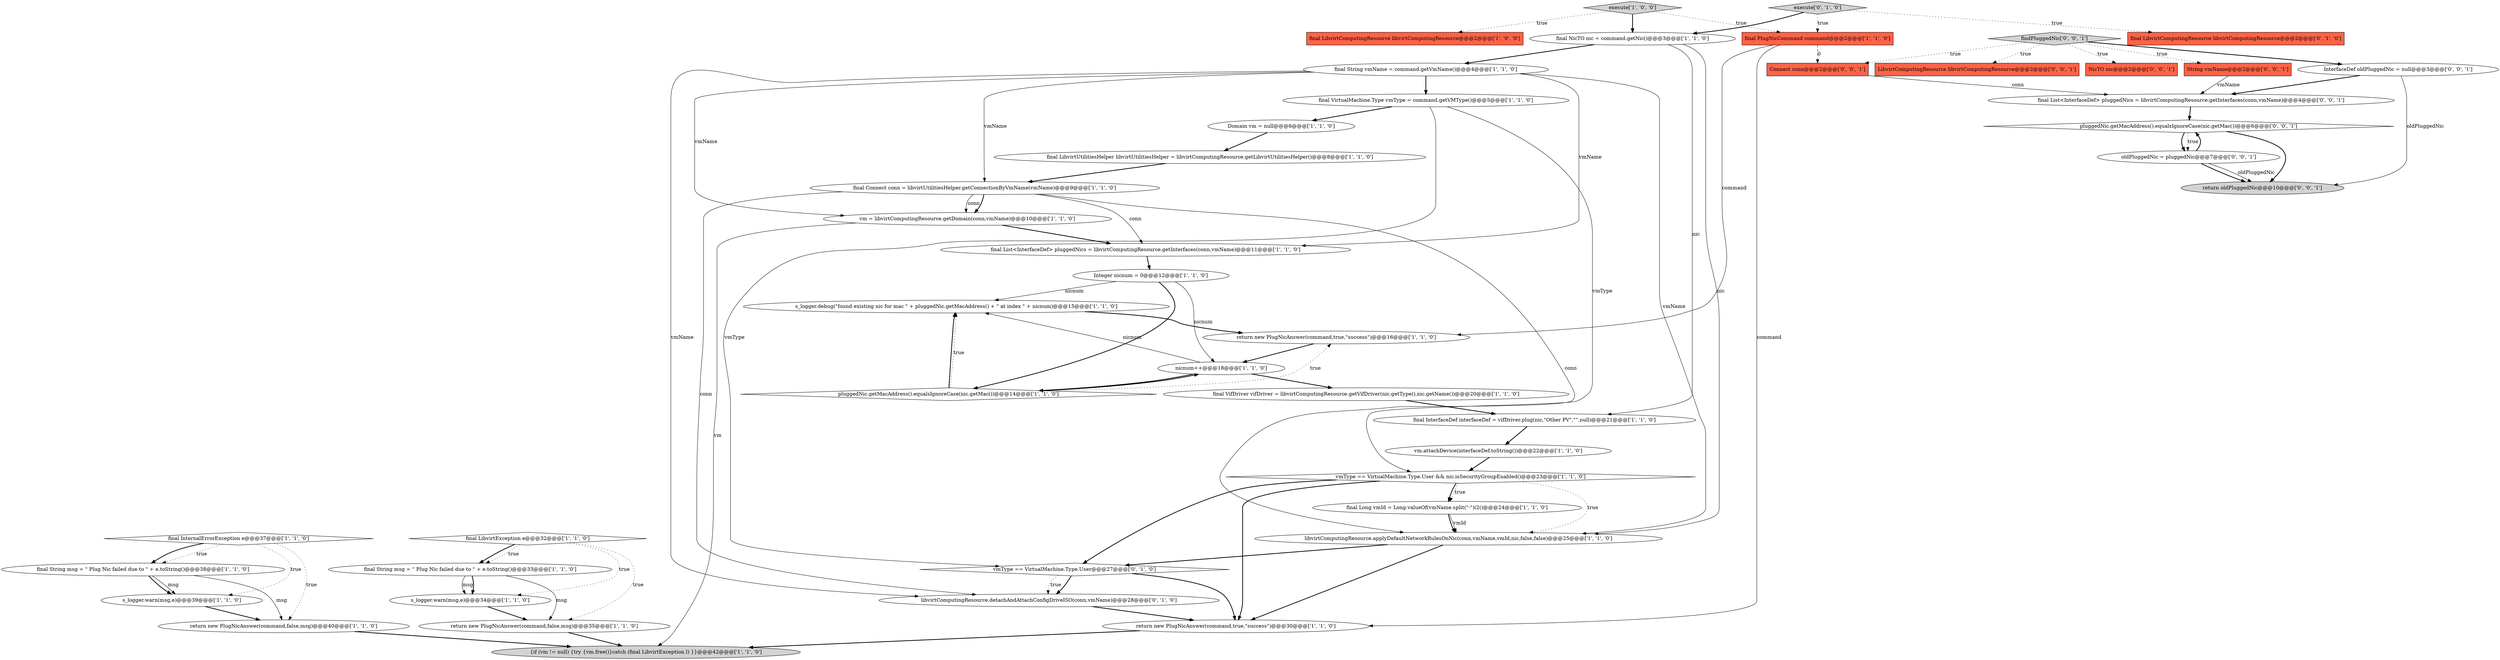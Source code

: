 digraph {
11 [style = filled, label = "return new PlugNicAnswer(command,false,msg)@@@40@@@['1', '1', '0']", fillcolor = white, shape = ellipse image = "AAA0AAABBB1BBB"];
12 [style = filled, label = "final Long vmId = Long.valueOf(vmName.split(\"-\")(2()@@@24@@@['1', '1', '0']", fillcolor = white, shape = ellipse image = "AAA0AAABBB1BBB"];
30 [style = filled, label = "{if (vm != null) {try {vm.free()}catch (final LibvirtException l) }}@@@42@@@['1', '1', '0']", fillcolor = lightgray, shape = ellipse image = "AAA0AAABBB1BBB"];
29 [style = filled, label = "return new PlugNicAnswer(command,false,msg)@@@35@@@['1', '1', '0']", fillcolor = white, shape = ellipse image = "AAA0AAABBB1BBB"];
18 [style = filled, label = "s_logger.warn(msg,e)@@@39@@@['1', '1', '0']", fillcolor = white, shape = ellipse image = "AAA0AAABBB1BBB"];
38 [style = filled, label = "LibvirtComputingResource libvirtComputingResource@@@2@@@['0', '0', '1']", fillcolor = tomato, shape = box image = "AAA0AAABBB3BBB"];
39 [style = filled, label = "return oldPluggedNic@@@10@@@['0', '0', '1']", fillcolor = lightgray, shape = ellipse image = "AAA0AAABBB3BBB"];
43 [style = filled, label = "Connect conn@@@2@@@['0', '0', '1']", fillcolor = tomato, shape = box image = "AAA0AAABBB3BBB"];
2 [style = filled, label = "s_logger.warn(msg,e)@@@34@@@['1', '1', '0']", fillcolor = white, shape = ellipse image = "AAA0AAABBB1BBB"];
0 [style = filled, label = "vm = libvirtComputingResource.getDomain(conn,vmName)@@@10@@@['1', '1', '0']", fillcolor = white, shape = ellipse image = "AAA0AAABBB1BBB"];
25 [style = filled, label = "final PlugNicCommand command@@@2@@@['1', '1', '0']", fillcolor = tomato, shape = box image = "AAA0AAABBB1BBB"];
32 [style = filled, label = "final LibvirtComputingResource libvirtComputingResource@@@2@@@['0', '1', '0']", fillcolor = tomato, shape = box image = "AAA0AAABBB2BBB"];
13 [style = filled, label = "return new PlugNicAnswer(command,true,\"success\")@@@16@@@['1', '1', '0']", fillcolor = white, shape = ellipse image = "AAA0AAABBB1BBB"];
40 [style = filled, label = "findPluggedNic['0', '0', '1']", fillcolor = lightgray, shape = diamond image = "AAA0AAABBB3BBB"];
10 [style = filled, label = "s_logger.debug(\"found existing nic for mac \" + pluggedNic.getMacAddress() + \" at index \" + nicnum)@@@15@@@['1', '1', '0']", fillcolor = white, shape = ellipse image = "AAA0AAABBB1BBB"];
1 [style = filled, label = "final List<InterfaceDef> pluggedNics = libvirtComputingResource.getInterfaces(conn,vmName)@@@11@@@['1', '1', '0']", fillcolor = white, shape = ellipse image = "AAA0AAABBB1BBB"];
23 [style = filled, label = "final LibvirtComputingResource libvirtComputingResource@@@2@@@['1', '0', '0']", fillcolor = tomato, shape = box image = "AAA0AAABBB1BBB"];
24 [style = filled, label = "vm.attachDevice(interfaceDef.toString())@@@22@@@['1', '1', '0']", fillcolor = white, shape = ellipse image = "AAA0AAABBB1BBB"];
37 [style = filled, label = "InterfaceDef oldPluggedNic = null@@@3@@@['0', '0', '1']", fillcolor = white, shape = ellipse image = "AAA0AAABBB3BBB"];
21 [style = filled, label = "final String msg = \" Plug Nic failed due to \" + e.toString()@@@38@@@['1', '1', '0']", fillcolor = white, shape = ellipse image = "AAA0AAABBB1BBB"];
3 [style = filled, label = "vmType == VirtualMachine.Type.User && nic.isSecurityGroupEnabled()@@@23@@@['1', '1', '0']", fillcolor = white, shape = diamond image = "AAA0AAABBB1BBB"];
27 [style = filled, label = "final NicTO nic = command.getNic()@@@3@@@['1', '1', '0']", fillcolor = white, shape = ellipse image = "AAA0AAABBB1BBB"];
28 [style = filled, label = "final LibvirtUtilitiesHelper libvirtUtilitiesHelper = libvirtComputingResource.getLibvirtUtilitiesHelper()@@@8@@@['1', '1', '0']", fillcolor = white, shape = ellipse image = "AAA0AAABBB1BBB"];
44 [style = filled, label = "pluggedNic.getMacAddress().equalsIgnoreCase(nic.getMac())@@@6@@@['0', '0', '1']", fillcolor = white, shape = diamond image = "AAA0AAABBB3BBB"];
17 [style = filled, label = "final InternalErrorException e@@@37@@@['1', '1', '0']", fillcolor = white, shape = diamond image = "AAA0AAABBB1BBB"];
15 [style = filled, label = "final LibvirtException e@@@32@@@['1', '1', '0']", fillcolor = white, shape = diamond image = "AAA0AAABBB1BBB"];
9 [style = filled, label = "Integer nicnum = 0@@@12@@@['1', '1', '0']", fillcolor = white, shape = ellipse image = "AAA0AAABBB1BBB"];
33 [style = filled, label = "vmType == VirtualMachine.Type.User@@@27@@@['0', '1', '0']", fillcolor = white, shape = diamond image = "AAA1AAABBB2BBB"];
31 [style = filled, label = "execute['1', '0', '0']", fillcolor = lightgray, shape = diamond image = "AAA0AAABBB1BBB"];
26 [style = filled, label = "libvirtComputingResource.applyDefaultNetworkRulesOnNic(conn,vmName,vmId,nic,false,false)@@@25@@@['1', '1', '0']", fillcolor = white, shape = ellipse image = "AAA0AAABBB1BBB"];
42 [style = filled, label = "String vmName@@@2@@@['0', '0', '1']", fillcolor = tomato, shape = box image = "AAA0AAABBB3BBB"];
14 [style = filled, label = "nicnum++@@@18@@@['1', '1', '0']", fillcolor = white, shape = ellipse image = "AAA0AAABBB1BBB"];
20 [style = filled, label = "Domain vm = null@@@6@@@['1', '1', '0']", fillcolor = white, shape = ellipse image = "AAA0AAABBB1BBB"];
7 [style = filled, label = "final InterfaceDef interfaceDef = vifDriver.plug(nic,\"Other PV\",\"\",null)@@@21@@@['1', '1', '0']", fillcolor = white, shape = ellipse image = "AAA0AAABBB1BBB"];
4 [style = filled, label = "final Connect conn = libvirtUtilitiesHelper.getConnectionByVmName(vmName)@@@9@@@['1', '1', '0']", fillcolor = white, shape = ellipse image = "AAA0AAABBB1BBB"];
45 [style = filled, label = "final List<InterfaceDef> pluggedNics = libvirtComputingResource.getInterfaces(conn,vmName)@@@4@@@['0', '0', '1']", fillcolor = white, shape = ellipse image = "AAA0AAABBB3BBB"];
16 [style = filled, label = "final VifDriver vifDriver = libvirtComputingResource.getVifDriver(nic.getType(),nic.getName())@@@20@@@['1', '1', '0']", fillcolor = white, shape = ellipse image = "AAA0AAABBB1BBB"];
36 [style = filled, label = "NicTO nic@@@2@@@['0', '0', '1']", fillcolor = tomato, shape = box image = "AAA0AAABBB3BBB"];
41 [style = filled, label = "oldPluggedNic = pluggedNic@@@7@@@['0', '0', '1']", fillcolor = white, shape = ellipse image = "AAA0AAABBB3BBB"];
35 [style = filled, label = "execute['0', '1', '0']", fillcolor = lightgray, shape = diamond image = "AAA0AAABBB2BBB"];
22 [style = filled, label = "final String vmName = command.getVmName()@@@4@@@['1', '1', '0']", fillcolor = white, shape = ellipse image = "AAA0AAABBB1BBB"];
8 [style = filled, label = "final String msg = \" Plug Nic failed due to \" + e.toString()@@@33@@@['1', '1', '0']", fillcolor = white, shape = ellipse image = "AAA0AAABBB1BBB"];
34 [style = filled, label = "libvirtComputingResource.detachAndAttachConfigDriveISO(conn,vmName)@@@28@@@['0', '1', '0']", fillcolor = white, shape = ellipse image = "AAA1AAABBB2BBB"];
19 [style = filled, label = "pluggedNic.getMacAddress().equalsIgnoreCase(nic.getMac())@@@14@@@['1', '1', '0']", fillcolor = white, shape = diamond image = "AAA0AAABBB1BBB"];
5 [style = filled, label = "return new PlugNicAnswer(command,true,\"success\")@@@30@@@['1', '1', '0']", fillcolor = white, shape = ellipse image = "AAA0AAABBB1BBB"];
6 [style = filled, label = "final VirtualMachine.Type vmType = command.getVMType()@@@5@@@['1', '1', '0']", fillcolor = white, shape = ellipse image = "AAA0AAABBB1BBB"];
31->25 [style = dotted, label="true"];
3->12 [style = dotted, label="true"];
40->42 [style = dotted, label="true"];
7->24 [style = bold, label=""];
17->21 [style = bold, label=""];
27->26 [style = solid, label="nic"];
33->34 [style = bold, label=""];
35->32 [style = dotted, label="true"];
14->19 [style = bold, label=""];
25->5 [style = solid, label="command"];
43->45 [style = solid, label="conn"];
2->29 [style = bold, label=""];
35->25 [style = dotted, label="true"];
21->18 [style = bold, label=""];
15->2 [style = dotted, label="true"];
44->41 [style = bold, label=""];
16->7 [style = bold, label=""];
15->8 [style = bold, label=""];
31->23 [style = dotted, label="true"];
40->43 [style = dotted, label="true"];
17->18 [style = dotted, label="true"];
3->26 [style = dotted, label="true"];
1->9 [style = bold, label=""];
8->2 [style = solid, label="msg"];
9->14 [style = solid, label="nicnum"];
4->34 [style = solid, label="conn"];
41->44 [style = bold, label=""];
19->10 [style = dotted, label="true"];
41->39 [style = bold, label=""];
6->20 [style = bold, label=""];
6->33 [style = solid, label="vmType"];
22->26 [style = solid, label="vmName"];
11->30 [style = bold, label=""];
8->2 [style = bold, label=""];
21->11 [style = solid, label="msg"];
22->0 [style = solid, label="vmName"];
37->45 [style = bold, label=""];
40->38 [style = dotted, label="true"];
17->11 [style = dotted, label="true"];
17->21 [style = dotted, label="true"];
19->14 [style = bold, label=""];
9->10 [style = solid, label="nicnum"];
44->39 [style = bold, label=""];
22->4 [style = solid, label="vmName"];
3->33 [style = bold, label=""];
12->26 [style = bold, label=""];
33->5 [style = bold, label=""];
9->19 [style = bold, label=""];
25->43 [style = dashed, label="0"];
12->26 [style = solid, label="vmId"];
14->16 [style = bold, label=""];
45->44 [style = bold, label=""];
22->6 [style = bold, label=""];
14->10 [style = solid, label="nicnum"];
26->33 [style = bold, label=""];
42->45 [style = solid, label="vmName"];
22->1 [style = solid, label="vmName"];
35->27 [style = bold, label=""];
4->0 [style = solid, label="conn"];
28->4 [style = bold, label=""];
22->34 [style = solid, label="vmName"];
44->41 [style = dotted, label="true"];
10->13 [style = bold, label=""];
0->30 [style = solid, label="vm"];
3->12 [style = bold, label=""];
24->3 [style = bold, label=""];
33->34 [style = dotted, label="true"];
25->13 [style = solid, label="command"];
8->29 [style = solid, label="msg"];
40->36 [style = dotted, label="true"];
41->39 [style = solid, label="oldPluggedNic"];
18->11 [style = bold, label=""];
6->3 [style = solid, label="vmType"];
29->30 [style = bold, label=""];
19->10 [style = bold, label=""];
19->13 [style = dotted, label="true"];
21->18 [style = solid, label="msg"];
4->1 [style = solid, label="conn"];
34->5 [style = bold, label=""];
4->26 [style = solid, label="conn"];
0->1 [style = bold, label=""];
3->5 [style = bold, label=""];
27->22 [style = bold, label=""];
15->8 [style = dotted, label="true"];
26->5 [style = bold, label=""];
27->7 [style = solid, label="nic"];
37->39 [style = solid, label="oldPluggedNic"];
5->30 [style = bold, label=""];
40->37 [style = bold, label=""];
20->28 [style = bold, label=""];
15->29 [style = dotted, label="true"];
13->14 [style = bold, label=""];
31->27 [style = bold, label=""];
4->0 [style = bold, label=""];
}
